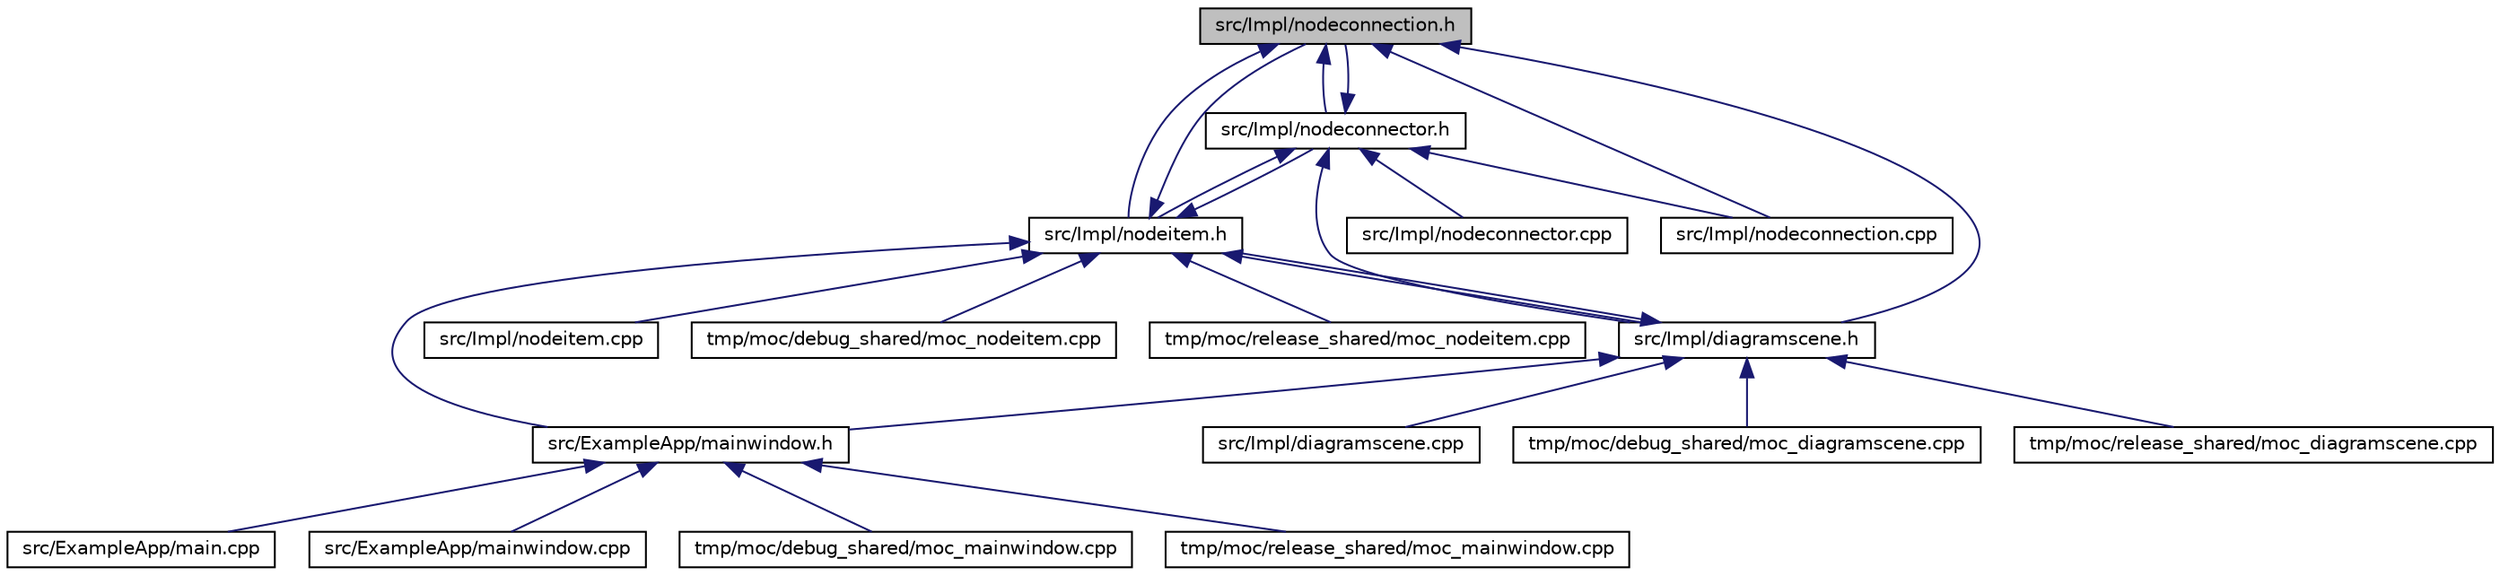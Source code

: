 digraph G
{
  edge [fontname="Helvetica",fontsize="10",labelfontname="Helvetica",labelfontsize="10"];
  node [fontname="Helvetica",fontsize="10",shape=record];
  Node1 [label="src/Impl/nodeconnection.h",height=0.2,width=0.4,color="black", fillcolor="grey75", style="filled" fontcolor="black"];
  Node1 -> Node2 [dir="back",color="midnightblue",fontsize="10",style="solid",fontname="Helvetica"];
  Node2 [label="src/Impl/nodeconnector.h",height=0.2,width=0.4,color="black", fillcolor="white", style="filled",URL="$nodeconnector_8h.html"];
  Node2 -> Node3 [dir="back",color="midnightblue",fontsize="10",style="solid",fontname="Helvetica"];
  Node3 [label="src/Impl/nodeitem.h",height=0.2,width=0.4,color="black", fillcolor="white", style="filled",URL="$nodeitem_8h.html"];
  Node3 -> Node4 [dir="back",color="midnightblue",fontsize="10",style="solid",fontname="Helvetica"];
  Node4 [label="src/ExampleApp/mainwindow.h",height=0.2,width=0.4,color="black", fillcolor="white", style="filled",URL="$mainwindow_8h.html"];
  Node4 -> Node5 [dir="back",color="midnightblue",fontsize="10",style="solid",fontname="Helvetica"];
  Node5 [label="src/ExampleApp/main.cpp",height=0.2,width=0.4,color="black", fillcolor="white", style="filled",URL="$main_8cpp.html"];
  Node4 -> Node6 [dir="back",color="midnightblue",fontsize="10",style="solid",fontname="Helvetica"];
  Node6 [label="src/ExampleApp/mainwindow.cpp",height=0.2,width=0.4,color="black", fillcolor="white", style="filled",URL="$mainwindow_8cpp.html"];
  Node4 -> Node7 [dir="back",color="midnightblue",fontsize="10",style="solid",fontname="Helvetica"];
  Node7 [label="tmp/moc/debug_shared/moc_mainwindow.cpp",height=0.2,width=0.4,color="black", fillcolor="white", style="filled",URL="$debug__shared_2moc__mainwindow_8cpp.html"];
  Node4 -> Node8 [dir="back",color="midnightblue",fontsize="10",style="solid",fontname="Helvetica"];
  Node8 [label="tmp/moc/release_shared/moc_mainwindow.cpp",height=0.2,width=0.4,color="black", fillcolor="white", style="filled",URL="$release__shared_2moc__mainwindow_8cpp.html"];
  Node3 -> Node9 [dir="back",color="midnightblue",fontsize="10",style="solid",fontname="Helvetica"];
  Node9 [label="src/Impl/diagramscene.h",height=0.2,width=0.4,color="black", fillcolor="white", style="filled",URL="$diagramscene_8h.html"];
  Node9 -> Node4 [dir="back",color="midnightblue",fontsize="10",style="solid",fontname="Helvetica"];
  Node9 -> Node10 [dir="back",color="midnightblue",fontsize="10",style="solid",fontname="Helvetica"];
  Node10 [label="src/Impl/diagramscene.cpp",height=0.2,width=0.4,color="black", fillcolor="white", style="filled",URL="$diagramscene_8cpp.html"];
  Node9 -> Node3 [dir="back",color="midnightblue",fontsize="10",style="solid",fontname="Helvetica"];
  Node9 -> Node11 [dir="back",color="midnightblue",fontsize="10",style="solid",fontname="Helvetica"];
  Node11 [label="tmp/moc/debug_shared/moc_diagramscene.cpp",height=0.2,width=0.4,color="black", fillcolor="white", style="filled",URL="$debug__shared_2moc__diagramscene_8cpp.html"];
  Node9 -> Node12 [dir="back",color="midnightblue",fontsize="10",style="solid",fontname="Helvetica"];
  Node12 [label="tmp/moc/release_shared/moc_diagramscene.cpp",height=0.2,width=0.4,color="black", fillcolor="white", style="filled",URL="$release__shared_2moc__diagramscene_8cpp.html"];
  Node3 -> Node2 [dir="back",color="midnightblue",fontsize="10",style="solid",fontname="Helvetica"];
  Node3 -> Node1 [dir="back",color="midnightblue",fontsize="10",style="solid",fontname="Helvetica"];
  Node3 -> Node13 [dir="back",color="midnightblue",fontsize="10",style="solid",fontname="Helvetica"];
  Node13 [label="src/Impl/nodeitem.cpp",height=0.2,width=0.4,color="black", fillcolor="white", style="filled",URL="$nodeitem_8cpp.html"];
  Node3 -> Node14 [dir="back",color="midnightblue",fontsize="10",style="solid",fontname="Helvetica"];
  Node14 [label="tmp/moc/debug_shared/moc_nodeitem.cpp",height=0.2,width=0.4,color="black", fillcolor="white", style="filled",URL="$debug__shared_2moc__nodeitem_8cpp.html"];
  Node3 -> Node15 [dir="back",color="midnightblue",fontsize="10",style="solid",fontname="Helvetica"];
  Node15 [label="tmp/moc/release_shared/moc_nodeitem.cpp",height=0.2,width=0.4,color="black", fillcolor="white", style="filled",URL="$release__shared_2moc__nodeitem_8cpp.html"];
  Node2 -> Node1 [dir="back",color="midnightblue",fontsize="10",style="solid",fontname="Helvetica"];
  Node2 -> Node9 [dir="back",color="midnightblue",fontsize="10",style="solid",fontname="Helvetica"];
  Node2 -> Node16 [dir="back",color="midnightblue",fontsize="10",style="solid",fontname="Helvetica"];
  Node16 [label="src/Impl/nodeconnection.cpp",height=0.2,width=0.4,color="black", fillcolor="white", style="filled",URL="$nodeconnection_8cpp.html"];
  Node2 -> Node17 [dir="back",color="midnightblue",fontsize="10",style="solid",fontname="Helvetica"];
  Node17 [label="src/Impl/nodeconnector.cpp",height=0.2,width=0.4,color="black", fillcolor="white", style="filled",URL="$nodeconnector_8cpp.html"];
  Node1 -> Node3 [dir="back",color="midnightblue",fontsize="10",style="solid",fontname="Helvetica"];
  Node1 -> Node9 [dir="back",color="midnightblue",fontsize="10",style="solid",fontname="Helvetica"];
  Node1 -> Node16 [dir="back",color="midnightblue",fontsize="10",style="solid",fontname="Helvetica"];
}
